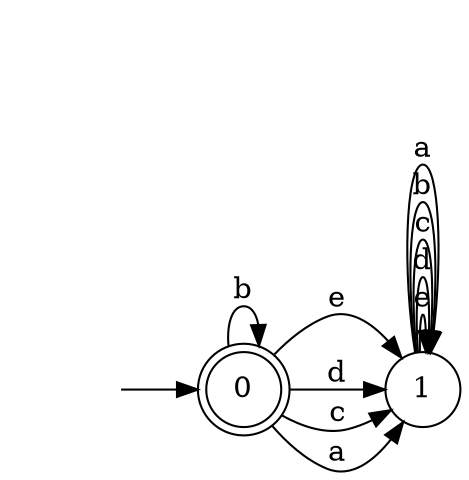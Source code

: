 digraph {
  rankdir=LR;
  0 [label="0", shape = doublecircle];
  0 -> 1 [label="e"];
  0 -> 1 [label="d"];
  0 -> 1 [label="c"];
  0 -> 0 [label="b"];
  0 -> 1 [label="a"];
  1 [label="1", shape = circle];
  1 -> 1 [label="e"];
  1 -> 1 [label="d"];
  1 -> 1 [label="c"];
  1 -> 1 [label="b"];
  1 -> 1 [label="a"];
  2 [label="", shape = plaintext];
  2 -> 0 [label=""];
}
